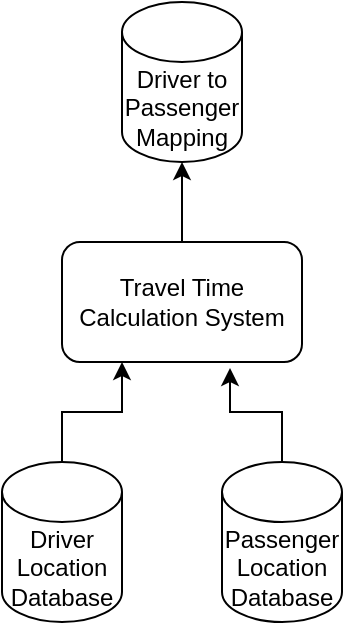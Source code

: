 <mxfile version="16.6.0" type="google"><diagram id="V8lVYHtgnzDm4zR2UvBJ" name="Page-1"><mxGraphModel dx="1422" dy="794" grid="1" gridSize="10" guides="1" tooltips="1" connect="1" arrows="1" fold="1" page="1" pageScale="1" pageWidth="850" pageHeight="1100" math="0" shadow="0"><root><mxCell id="0"/><mxCell id="1" parent="0"/><mxCell id="N0RoAS1WeydVRjb-i0NJ-5" style="edgeStyle=orthogonalEdgeStyle;rounded=0;orthogonalLoop=1;jettySize=auto;html=1;exitX=0.5;exitY=0;exitDx=0;exitDy=0;exitPerimeter=0;entryX=0.25;entryY=1;entryDx=0;entryDy=0;" edge="1" parent="1" source="N0RoAS1WeydVRjb-i0NJ-1" target="N0RoAS1WeydVRjb-i0NJ-4"><mxGeometry relative="1" as="geometry"/></mxCell><mxCell id="N0RoAS1WeydVRjb-i0NJ-1" value="Driver Location Database" style="shape=cylinder3;whiteSpace=wrap;html=1;boundedLbl=1;backgroundOutline=1;size=15;" vertex="1" parent="1"><mxGeometry x="130" y="390" width="60" height="80" as="geometry"/></mxCell><mxCell id="N0RoAS1WeydVRjb-i0NJ-6" style="edgeStyle=orthogonalEdgeStyle;rounded=0;orthogonalLoop=1;jettySize=auto;html=1;exitX=0.5;exitY=0;exitDx=0;exitDy=0;exitPerimeter=0;entryX=0.7;entryY=1.05;entryDx=0;entryDy=0;entryPerimeter=0;" edge="1" parent="1" source="N0RoAS1WeydVRjb-i0NJ-2" target="N0RoAS1WeydVRjb-i0NJ-4"><mxGeometry relative="1" as="geometry"/></mxCell><mxCell id="N0RoAS1WeydVRjb-i0NJ-2" value="Passenger Location Database" style="shape=cylinder3;whiteSpace=wrap;html=1;boundedLbl=1;backgroundOutline=1;size=15;" vertex="1" parent="1"><mxGeometry x="240" y="390" width="60" height="80" as="geometry"/></mxCell><mxCell id="N0RoAS1WeydVRjb-i0NJ-9" style="edgeStyle=orthogonalEdgeStyle;rounded=0;orthogonalLoop=1;jettySize=auto;html=1;exitX=0.5;exitY=0;exitDx=0;exitDy=0;entryX=0.5;entryY=1;entryDx=0;entryDy=0;entryPerimeter=0;" edge="1" parent="1" source="N0RoAS1WeydVRjb-i0NJ-4" target="N0RoAS1WeydVRjb-i0NJ-8"><mxGeometry relative="1" as="geometry"/></mxCell><mxCell id="N0RoAS1WeydVRjb-i0NJ-4" value="Travel Time Calculation System" style="rounded=1;whiteSpace=wrap;html=1;" vertex="1" parent="1"><mxGeometry x="160" y="280" width="120" height="60" as="geometry"/></mxCell><mxCell id="N0RoAS1WeydVRjb-i0NJ-8" value="Driver to Passenger Mapping" style="shape=cylinder3;whiteSpace=wrap;html=1;boundedLbl=1;backgroundOutline=1;size=15;" vertex="1" parent="1"><mxGeometry x="190" y="160" width="60" height="80" as="geometry"/></mxCell></root></mxGraphModel></diagram></mxfile>